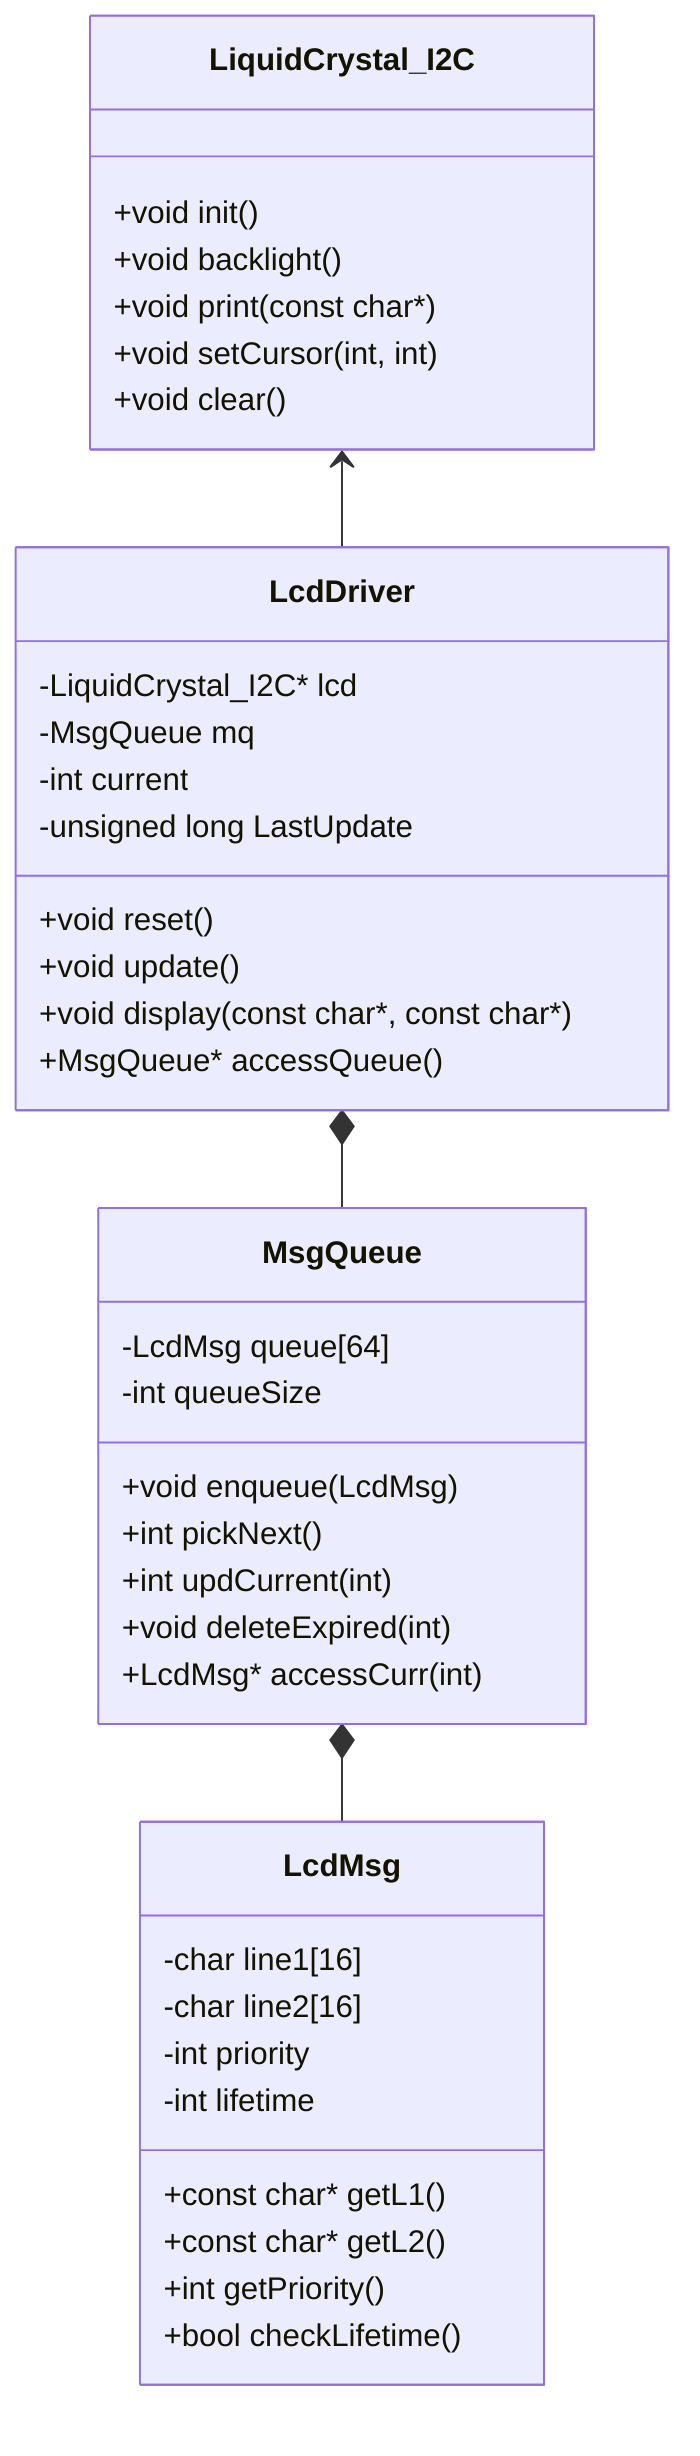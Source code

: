 classDiagram

MsgQueue *-- LcdMsg
LcdDriver *-- MsgQueue
LiquidCrystal_I2C <-- LcdDriver

class LcdMsg {
    -char line1[16]
    -char line2[16]
    -int priority
    -int lifetime

    +const char* getL1()
    +const char* getL2()
    +int getPriority()
    +bool checkLifetime()
}

class MsgQueue {
    -LcdMsg queue[64]
    -int queueSize

    +void enqueue(LcdMsg)
    +int pickNext()
    +int updCurrent(int)
    +void deleteExpired(int)
    +LcdMsg* accessCurr(int) 
}

class LiquidCrystal_I2C {
    +void init()
    +void backlight()
    +void print(const char*)
    +void setCursor(int, int)
    +void clear()
}

class LcdDriver {
    -LiquidCrystal_I2C* lcd
    -MsgQueue mq
    -int current
    -unsigned long LastUpdate

    +void reset()
    +void update()
    +void display(const char*, const char*)
    +MsgQueue* accessQueue()
}